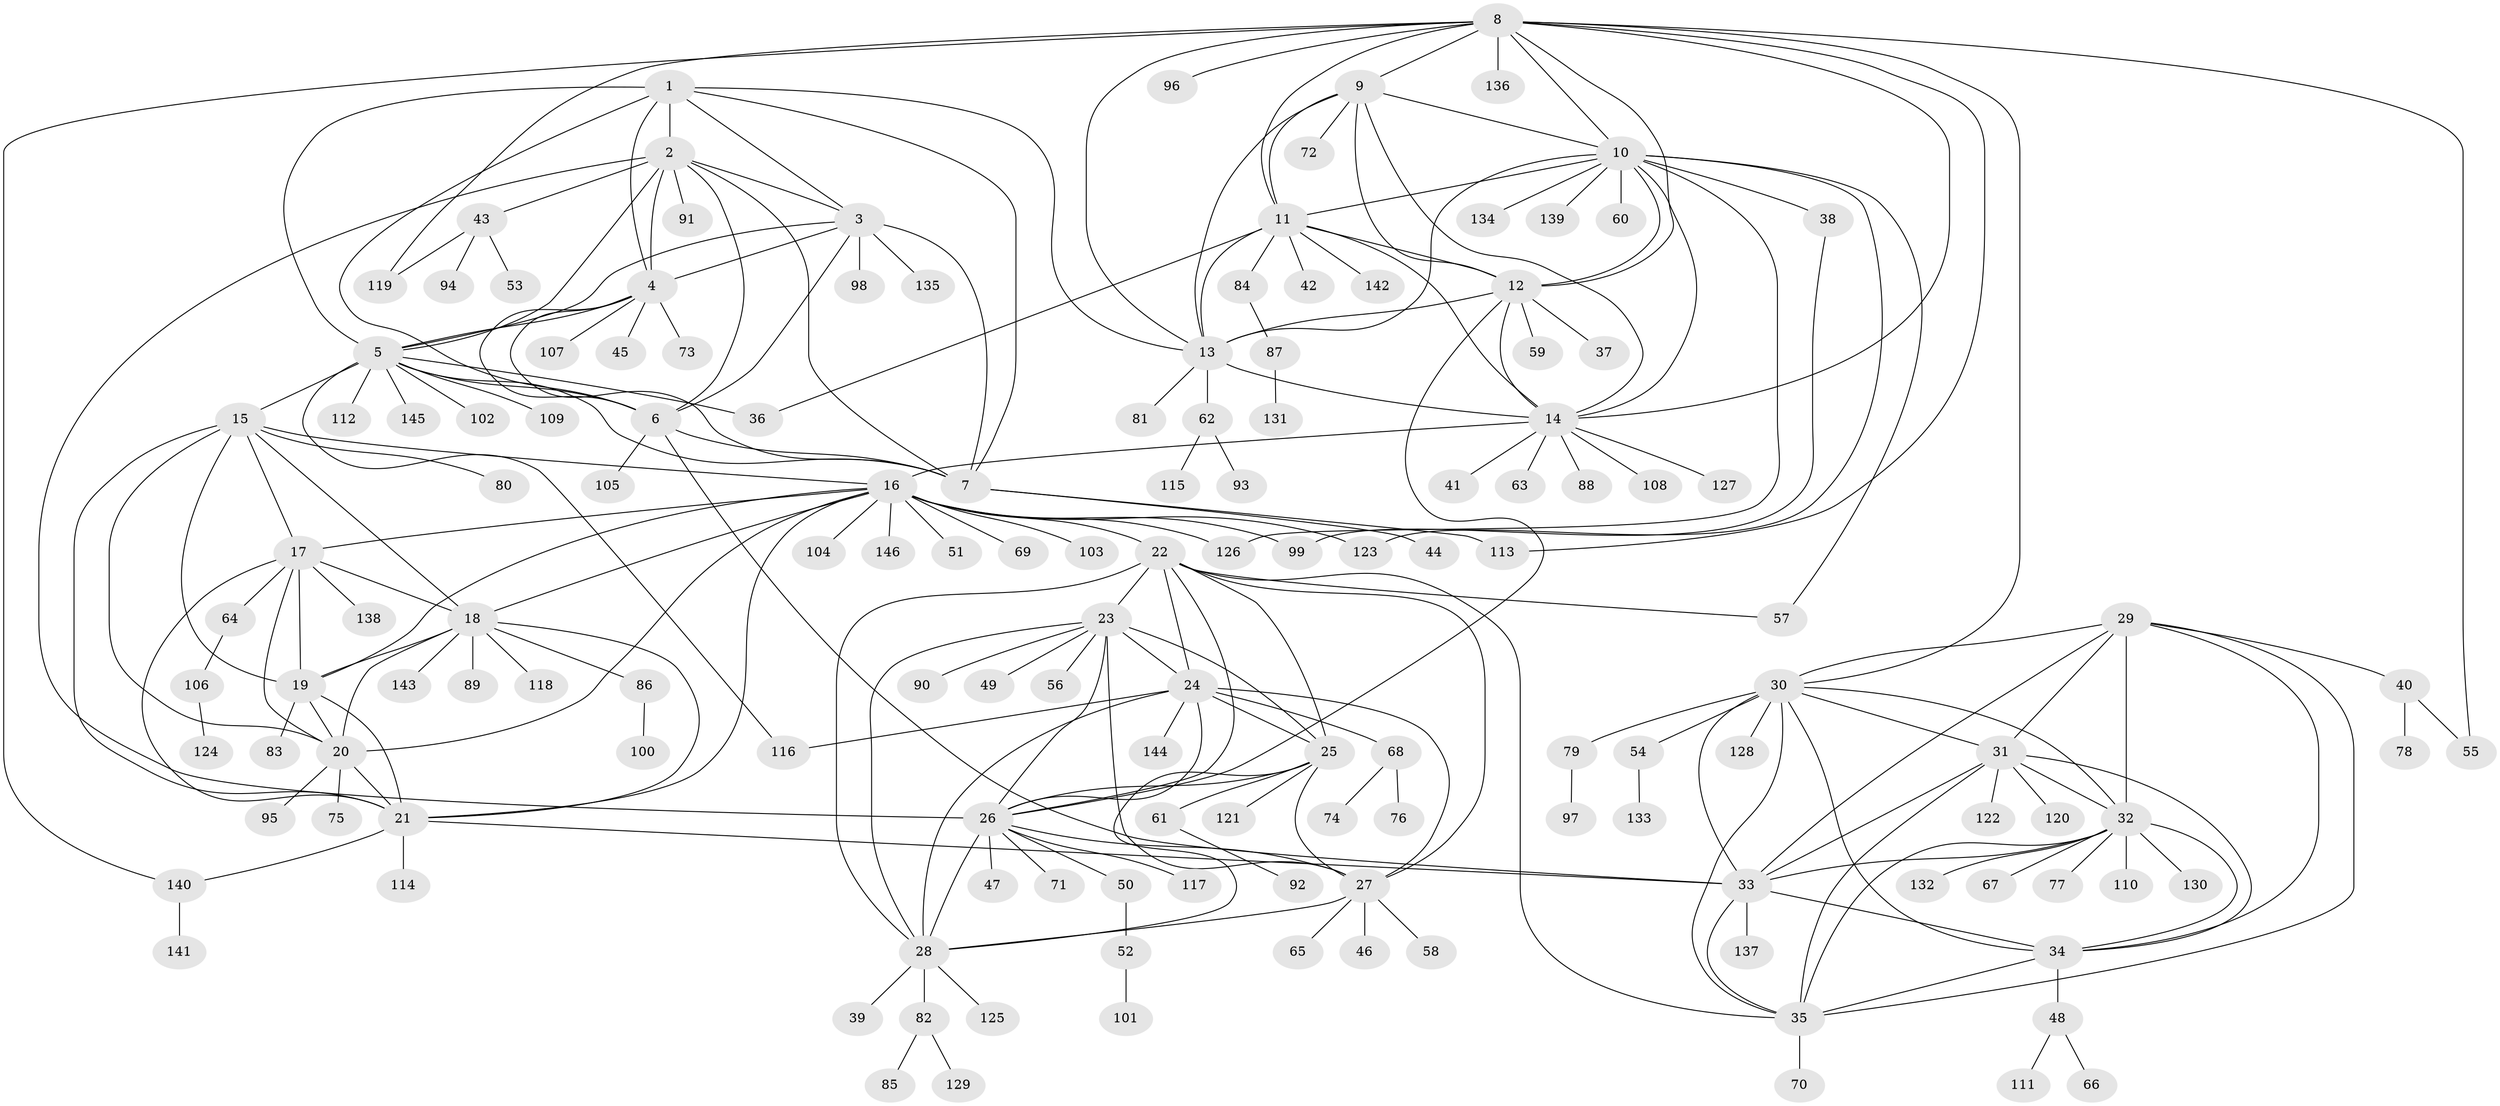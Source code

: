 // Generated by graph-tools (version 1.1) at 2025/50/03/09/25 03:50:39]
// undirected, 146 vertices, 236 edges
graph export_dot {
graph [start="1"]
  node [color=gray90,style=filled];
  1;
  2;
  3;
  4;
  5;
  6;
  7;
  8;
  9;
  10;
  11;
  12;
  13;
  14;
  15;
  16;
  17;
  18;
  19;
  20;
  21;
  22;
  23;
  24;
  25;
  26;
  27;
  28;
  29;
  30;
  31;
  32;
  33;
  34;
  35;
  36;
  37;
  38;
  39;
  40;
  41;
  42;
  43;
  44;
  45;
  46;
  47;
  48;
  49;
  50;
  51;
  52;
  53;
  54;
  55;
  56;
  57;
  58;
  59;
  60;
  61;
  62;
  63;
  64;
  65;
  66;
  67;
  68;
  69;
  70;
  71;
  72;
  73;
  74;
  75;
  76;
  77;
  78;
  79;
  80;
  81;
  82;
  83;
  84;
  85;
  86;
  87;
  88;
  89;
  90;
  91;
  92;
  93;
  94;
  95;
  96;
  97;
  98;
  99;
  100;
  101;
  102;
  103;
  104;
  105;
  106;
  107;
  108;
  109;
  110;
  111;
  112;
  113;
  114;
  115;
  116;
  117;
  118;
  119;
  120;
  121;
  122;
  123;
  124;
  125;
  126;
  127;
  128;
  129;
  130;
  131;
  132;
  133;
  134;
  135;
  136;
  137;
  138;
  139;
  140;
  141;
  142;
  143;
  144;
  145;
  146;
  1 -- 2;
  1 -- 3;
  1 -- 4;
  1 -- 5;
  1 -- 6;
  1 -- 7;
  1 -- 13;
  2 -- 3;
  2 -- 4;
  2 -- 5;
  2 -- 6;
  2 -- 7;
  2 -- 26;
  2 -- 43;
  2 -- 91;
  3 -- 4;
  3 -- 5;
  3 -- 6;
  3 -- 7;
  3 -- 98;
  3 -- 135;
  4 -- 5;
  4 -- 6;
  4 -- 7;
  4 -- 45;
  4 -- 73;
  4 -- 107;
  5 -- 6;
  5 -- 7;
  5 -- 15;
  5 -- 36;
  5 -- 102;
  5 -- 109;
  5 -- 112;
  5 -- 116;
  5 -- 145;
  6 -- 7;
  6 -- 33;
  6 -- 105;
  7 -- 44;
  7 -- 113;
  8 -- 9;
  8 -- 10;
  8 -- 11;
  8 -- 12;
  8 -- 13;
  8 -- 14;
  8 -- 30;
  8 -- 55;
  8 -- 96;
  8 -- 113;
  8 -- 119;
  8 -- 136;
  8 -- 140;
  9 -- 10;
  9 -- 11;
  9 -- 12;
  9 -- 13;
  9 -- 14;
  9 -- 72;
  10 -- 11;
  10 -- 12;
  10 -- 13;
  10 -- 14;
  10 -- 38;
  10 -- 57;
  10 -- 60;
  10 -- 123;
  10 -- 126;
  10 -- 134;
  10 -- 139;
  11 -- 12;
  11 -- 13;
  11 -- 14;
  11 -- 36;
  11 -- 42;
  11 -- 84;
  11 -- 142;
  12 -- 13;
  12 -- 14;
  12 -- 26;
  12 -- 37;
  12 -- 59;
  13 -- 14;
  13 -- 62;
  13 -- 81;
  14 -- 16;
  14 -- 41;
  14 -- 63;
  14 -- 88;
  14 -- 108;
  14 -- 127;
  15 -- 16;
  15 -- 17;
  15 -- 18;
  15 -- 19;
  15 -- 20;
  15 -- 21;
  15 -- 80;
  16 -- 17;
  16 -- 18;
  16 -- 19;
  16 -- 20;
  16 -- 21;
  16 -- 22;
  16 -- 51;
  16 -- 69;
  16 -- 99;
  16 -- 103;
  16 -- 104;
  16 -- 123;
  16 -- 126;
  16 -- 146;
  17 -- 18;
  17 -- 19;
  17 -- 20;
  17 -- 21;
  17 -- 64;
  17 -- 138;
  18 -- 19;
  18 -- 20;
  18 -- 21;
  18 -- 86;
  18 -- 89;
  18 -- 118;
  18 -- 143;
  19 -- 20;
  19 -- 21;
  19 -- 83;
  20 -- 21;
  20 -- 75;
  20 -- 95;
  21 -- 33;
  21 -- 114;
  21 -- 140;
  22 -- 23;
  22 -- 24;
  22 -- 25;
  22 -- 26;
  22 -- 27;
  22 -- 28;
  22 -- 35;
  22 -- 57;
  23 -- 24;
  23 -- 25;
  23 -- 26;
  23 -- 27;
  23 -- 28;
  23 -- 49;
  23 -- 56;
  23 -- 90;
  24 -- 25;
  24 -- 26;
  24 -- 27;
  24 -- 28;
  24 -- 68;
  24 -- 116;
  24 -- 144;
  25 -- 26;
  25 -- 27;
  25 -- 28;
  25 -- 61;
  25 -- 121;
  26 -- 27;
  26 -- 28;
  26 -- 47;
  26 -- 50;
  26 -- 71;
  26 -- 117;
  27 -- 28;
  27 -- 46;
  27 -- 58;
  27 -- 65;
  28 -- 39;
  28 -- 82;
  28 -- 125;
  29 -- 30;
  29 -- 31;
  29 -- 32;
  29 -- 33;
  29 -- 34;
  29 -- 35;
  29 -- 40;
  30 -- 31;
  30 -- 32;
  30 -- 33;
  30 -- 34;
  30 -- 35;
  30 -- 54;
  30 -- 79;
  30 -- 128;
  31 -- 32;
  31 -- 33;
  31 -- 34;
  31 -- 35;
  31 -- 120;
  31 -- 122;
  32 -- 33;
  32 -- 34;
  32 -- 35;
  32 -- 67;
  32 -- 77;
  32 -- 110;
  32 -- 130;
  32 -- 132;
  33 -- 34;
  33 -- 35;
  33 -- 137;
  34 -- 35;
  34 -- 48;
  35 -- 70;
  38 -- 99;
  40 -- 55;
  40 -- 78;
  43 -- 53;
  43 -- 94;
  43 -- 119;
  48 -- 66;
  48 -- 111;
  50 -- 52;
  52 -- 101;
  54 -- 133;
  61 -- 92;
  62 -- 93;
  62 -- 115;
  64 -- 106;
  68 -- 74;
  68 -- 76;
  79 -- 97;
  82 -- 85;
  82 -- 129;
  84 -- 87;
  86 -- 100;
  87 -- 131;
  106 -- 124;
  140 -- 141;
}
